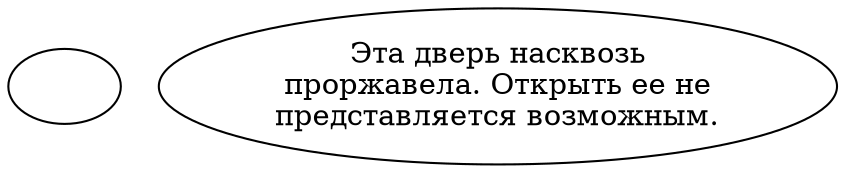 digraph fssubdr {
  "start" [style=filled       fillcolor="#FFFFFF"       color="#000000"]
  "start" [label=""]
  "use_p_proc" [style=filled       fillcolor="#FFFFFF"       color="#000000"]
  "use_p_proc" [label="Эта дверь насквозь\nпроржавела. Открыть ее не\nпредставляется возможным."]
}